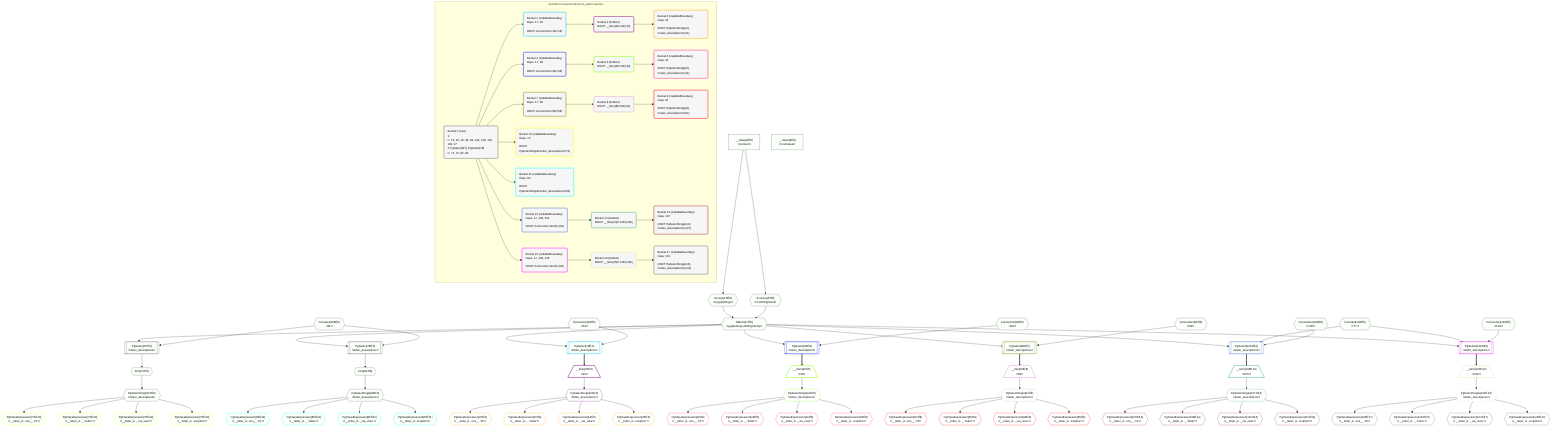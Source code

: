 %%{init: {'themeVariables': { 'fontSize': '12px'}}}%%
graph TD
    classDef path fill:#eee,stroke:#000,color:#000
    classDef plan fill:#fff,stroke-width:1px,color:#000
    classDef itemplan fill:#fff,stroke-width:2px,color:#000
    classDef unbatchedplan fill:#dff,stroke-width:1px,color:#000
    classDef sideeffectplan fill:#fcc,stroke-width:2px,color:#000
    classDef bucket fill:#f6f6f6,color:#000,stroke-width:2px,text-align:left


    %% plan dependencies
    Object17{{"Object[17∈0]<br />ᐸ{pgSettings,withPgClient}ᐳ"}}:::plan
    Access15{{"Access[15∈0]<br />ᐸ2.pgSettingsᐳ"}}:::plan
    Access16{{"Access[16∈0]<br />ᐸ2.withPgClientᐳ"}}:::plan
    Access15 & Access16 --> Object17
    PgSelect67[["PgSelect[67∈0]<br />ᐸletter_descriptionsᐳ"]]:::plan
    Constant136{{"Constant[136∈0]<br />ᐸ'B'ᐳ"}}:::plan
    Object17 & Constant136 --> PgSelect67
    PgSelect78[["PgSelect[78∈0]<br />ᐸletter_descriptionsᐳ"]]:::plan
    Object17 & Constant136 --> PgSelect78
    __Value2["__Value[2∈0]<br />ᐸcontextᐳ"]:::plan
    __Value2 --> Access15
    __Value2 --> Access16
    First71{{"First[71∈0]"}}:::plan
    PgSelect67 --> First71
    PgSelectSingle72{{"PgSelectSingle[72∈0]<br />ᐸletter_descriptionsᐳ"}}:::plan
    First71 --> PgSelectSingle72
    First82{{"First[82∈0]"}}:::plan
    PgSelect78 --> First82
    PgSelectSingle83{{"PgSelectSingle[83∈0]<br />ᐸletter_descriptionsᐳ"}}:::plan
    First82 --> PgSelectSingle83
    __Value4["__Value[4∈0]<br />ᐸrootValueᐳ"]:::plan
    Connection18{{"Connection[18∈0]<br />ᐸ14ᐳ"}}:::plan
    Connection38{{"Connection[38∈0]<br />ᐸ34ᐳ"}}:::plan
    Connection58{{"Connection[58∈0]<br />ᐸ54ᐳ"}}:::plan
    Connection104{{"Connection[104∈0]<br />ᐸ100ᐳ"}}:::plan
    Connection128{{"Connection[128∈0]<br />ᐸ124ᐳ"}}:::plan
    Constant138{{"Constant[138∈0]<br />ᐸ'C'ᐳ"}}:::plan
    PgSelect19[["PgSelect[19∈1]<br />ᐸletter_descriptionsᐳ"]]:::plan
    Object17 & Connection18 --> PgSelect19
    __Item20[/"__Item[20∈2]<br />ᐸ19ᐳ"\]:::itemplan
    PgSelect19 ==> __Item20
    PgSelectSingle21{{"PgSelectSingle[21∈2]<br />ᐸletter_descriptionsᐳ"}}:::plan
    __Item20 --> PgSelectSingle21
    PgClassExpression22{{"PgClassExpression[22∈3]<br />ᐸ__letter_d...ons__.”id”ᐳ"}}:::plan
    PgSelectSingle21 --> PgClassExpression22
    PgClassExpression23{{"PgClassExpression[23∈3]<br />ᐸ__letter_d..._.”letter”ᐳ"}}:::plan
    PgSelectSingle21 --> PgClassExpression23
    PgClassExpression24{{"PgClassExpression[24∈3]<br />ᐸ__letter_d..._via_view”ᐳ"}}:::plan
    PgSelectSingle21 --> PgClassExpression24
    PgClassExpression25{{"PgClassExpression[25∈3]<br />ᐸ__letter_d...scription”ᐳ"}}:::plan
    PgSelectSingle21 --> PgClassExpression25
    PgSelect39[["PgSelect[39∈4]<br />ᐸletter_descriptionsᐳ"]]:::plan
    Object17 & Connection38 --> PgSelect39
    __Item40[/"__Item[40∈5]<br />ᐸ39ᐳ"\]:::itemplan
    PgSelect39 ==> __Item40
    PgSelectSingle41{{"PgSelectSingle[41∈5]<br />ᐸletter_descriptionsᐳ"}}:::plan
    __Item40 --> PgSelectSingle41
    PgClassExpression42{{"PgClassExpression[42∈6]<br />ᐸ__letter_d...ons__.”id”ᐳ"}}:::plan
    PgSelectSingle41 --> PgClassExpression42
    PgClassExpression43{{"PgClassExpression[43∈6]<br />ᐸ__letter_d..._.”letter”ᐳ"}}:::plan
    PgSelectSingle41 --> PgClassExpression43
    PgClassExpression44{{"PgClassExpression[44∈6]<br />ᐸ__letter_d..._via_view”ᐳ"}}:::plan
    PgSelectSingle41 --> PgClassExpression44
    PgClassExpression45{{"PgClassExpression[45∈6]<br />ᐸ__letter_d...scription”ᐳ"}}:::plan
    PgSelectSingle41 --> PgClassExpression45
    PgSelect59[["PgSelect[59∈7]<br />ᐸletter_descriptionsᐳ"]]:::plan
    Object17 & Connection58 --> PgSelect59
    __Item60[/"__Item[60∈8]<br />ᐸ59ᐳ"\]:::itemplan
    PgSelect59 ==> __Item60
    PgSelectSingle61{{"PgSelectSingle[61∈8]<br />ᐸletter_descriptionsᐳ"}}:::plan
    __Item60 --> PgSelectSingle61
    PgClassExpression62{{"PgClassExpression[62∈9]<br />ᐸ__letter_d...ons__.”id”ᐳ"}}:::plan
    PgSelectSingle61 --> PgClassExpression62
    PgClassExpression63{{"PgClassExpression[63∈9]<br />ᐸ__letter_d..._.”letter”ᐳ"}}:::plan
    PgSelectSingle61 --> PgClassExpression63
    PgClassExpression64{{"PgClassExpression[64∈9]<br />ᐸ__letter_d..._via_view”ᐳ"}}:::plan
    PgSelectSingle61 --> PgClassExpression64
    PgClassExpression65{{"PgClassExpression[65∈9]<br />ᐸ__letter_d...scription”ᐳ"}}:::plan
    PgSelectSingle61 --> PgClassExpression65
    PgClassExpression73{{"PgClassExpression[73∈10]<br />ᐸ__letter_d...ons__.”id”ᐳ"}}:::plan
    PgSelectSingle72 --> PgClassExpression73
    PgClassExpression74{{"PgClassExpression[74∈10]<br />ᐸ__letter_d..._.”letter”ᐳ"}}:::plan
    PgSelectSingle72 --> PgClassExpression74
    PgClassExpression75{{"PgClassExpression[75∈10]<br />ᐸ__letter_d..._via_view”ᐳ"}}:::plan
    PgSelectSingle72 --> PgClassExpression75
    PgClassExpression76{{"PgClassExpression[76∈10]<br />ᐸ__letter_d...scription”ᐳ"}}:::plan
    PgSelectSingle72 --> PgClassExpression76
    PgClassExpression84{{"PgClassExpression[84∈11]<br />ᐸ__letter_d...ons__.”id”ᐳ"}}:::plan
    PgSelectSingle83 --> PgClassExpression84
    PgClassExpression85{{"PgClassExpression[85∈11]<br />ᐸ__letter_d..._.”letter”ᐳ"}}:::plan
    PgSelectSingle83 --> PgClassExpression85
    PgClassExpression86{{"PgClassExpression[86∈11]<br />ᐸ__letter_d..._via_view”ᐳ"}}:::plan
    PgSelectSingle83 --> PgClassExpression86
    PgClassExpression87{{"PgClassExpression[87∈11]<br />ᐸ__letter_d...scription”ᐳ"}}:::plan
    PgSelectSingle83 --> PgClassExpression87
    PgSelect105[["PgSelect[105∈12]<br />ᐸletter_descriptionsᐳ"]]:::plan
    Object17 & Constant138 & Connection104 --> PgSelect105
    __Item106[/"__Item[106∈13]<br />ᐸ105ᐳ"\]:::itemplan
    PgSelect105 ==> __Item106
    PgSelectSingle107{{"PgSelectSingle[107∈13]<br />ᐸletter_descriptionsᐳ"}}:::plan
    __Item106 --> PgSelectSingle107
    PgClassExpression108{{"PgClassExpression[108∈14]<br />ᐸ__letter_d...ons__.”id”ᐳ"}}:::plan
    PgSelectSingle107 --> PgClassExpression108
    PgClassExpression109{{"PgClassExpression[109∈14]<br />ᐸ__letter_d..._.”letter”ᐳ"}}:::plan
    PgSelectSingle107 --> PgClassExpression109
    PgClassExpression110{{"PgClassExpression[110∈14]<br />ᐸ__letter_d..._via_view”ᐳ"}}:::plan
    PgSelectSingle107 --> PgClassExpression110
    PgClassExpression111{{"PgClassExpression[111∈14]<br />ᐸ__letter_d...scription”ᐳ"}}:::plan
    PgSelectSingle107 --> PgClassExpression111
    PgSelect129[["PgSelect[129∈15]<br />ᐸletter_descriptionsᐳ"]]:::plan
    Object17 & Constant138 & Connection128 --> PgSelect129
    __Item130[/"__Item[130∈16]<br />ᐸ129ᐳ"\]:::itemplan
    PgSelect129 ==> __Item130
    PgSelectSingle131{{"PgSelectSingle[131∈16]<br />ᐸletter_descriptionsᐳ"}}:::plan
    __Item130 --> PgSelectSingle131
    PgClassExpression132{{"PgClassExpression[132∈17]<br />ᐸ__letter_d...ons__.”id”ᐳ"}}:::plan
    PgSelectSingle131 --> PgClassExpression132
    PgClassExpression133{{"PgClassExpression[133∈17]<br />ᐸ__letter_d..._.”letter”ᐳ"}}:::plan
    PgSelectSingle131 --> PgClassExpression133
    PgClassExpression134{{"PgClassExpression[134∈17]<br />ᐸ__letter_d..._via_view”ᐳ"}}:::plan
    PgSelectSingle131 --> PgClassExpression134
    PgClassExpression135{{"PgClassExpression[135∈17]<br />ᐸ__letter_d...scription”ᐳ"}}:::plan
    PgSelectSingle131 --> PgClassExpression135

    %% define steps

    subgraph "Buckets for queries/v4/enum_tables.queries"
    Bucket0("Bucket 0 (root)<br />1: <br />ᐳ: 15, 16, 18, 38, 58, 104, 128, 136, 138, 17<br />2: PgSelect[67], PgSelect[78]<br />ᐳ: 71, 72, 82, 83"):::bucket
    classDef bucket0 stroke:#696969
    class Bucket0,__Value2,__Value4,Access15,Access16,Object17,Connection18,Connection38,Connection58,PgSelect67,First71,PgSelectSingle72,PgSelect78,First82,PgSelectSingle83,Connection104,Connection128,Constant136,Constant138 bucket0
    Bucket1("Bucket 1 (nullableBoundary)<br />Deps: 17, 18<br /><br />ROOT Connectionᐸ14ᐳ[18]"):::bucket
    classDef bucket1 stroke:#00bfff
    class Bucket1,PgSelect19 bucket1
    Bucket2("Bucket 2 (listItem)<br />ROOT __Item{2}ᐸ19ᐳ[20]"):::bucket
    classDef bucket2 stroke:#7f007f
    class Bucket2,__Item20,PgSelectSingle21 bucket2
    Bucket3("Bucket 3 (nullableBoundary)<br />Deps: 21<br /><br />ROOT PgSelectSingle{2}ᐸletter_descriptionsᐳ[21]"):::bucket
    classDef bucket3 stroke:#ffa500
    class Bucket3,PgClassExpression22,PgClassExpression23,PgClassExpression24,PgClassExpression25 bucket3
    Bucket4("Bucket 4 (nullableBoundary)<br />Deps: 17, 38<br /><br />ROOT Connectionᐸ34ᐳ[38]"):::bucket
    classDef bucket4 stroke:#0000ff
    class Bucket4,PgSelect39 bucket4
    Bucket5("Bucket 5 (listItem)<br />ROOT __Item{5}ᐸ39ᐳ[40]"):::bucket
    classDef bucket5 stroke:#7fff00
    class Bucket5,__Item40,PgSelectSingle41 bucket5
    Bucket6("Bucket 6 (nullableBoundary)<br />Deps: 41<br /><br />ROOT PgSelectSingle{5}ᐸletter_descriptionsᐳ[41]"):::bucket
    classDef bucket6 stroke:#ff1493
    class Bucket6,PgClassExpression42,PgClassExpression43,PgClassExpression44,PgClassExpression45 bucket6
    Bucket7("Bucket 7 (nullableBoundary)<br />Deps: 17, 58<br /><br />ROOT Connectionᐸ54ᐳ[58]"):::bucket
    classDef bucket7 stroke:#808000
    class Bucket7,PgSelect59 bucket7
    Bucket8("Bucket 8 (listItem)<br />ROOT __Item{8}ᐸ59ᐳ[60]"):::bucket
    classDef bucket8 stroke:#dda0dd
    class Bucket8,__Item60,PgSelectSingle61 bucket8
    Bucket9("Bucket 9 (nullableBoundary)<br />Deps: 61<br /><br />ROOT PgSelectSingle{8}ᐸletter_descriptionsᐳ[61]"):::bucket
    classDef bucket9 stroke:#ff0000
    class Bucket9,PgClassExpression62,PgClassExpression63,PgClassExpression64,PgClassExpression65 bucket9
    Bucket10("Bucket 10 (nullableBoundary)<br />Deps: 72<br /><br />ROOT PgSelectSingleᐸletter_descriptionsᐳ[72]"):::bucket
    classDef bucket10 stroke:#ffff00
    class Bucket10,PgClassExpression73,PgClassExpression74,PgClassExpression75,PgClassExpression76 bucket10
    Bucket11("Bucket 11 (nullableBoundary)<br />Deps: 83<br /><br />ROOT PgSelectSingleᐸletter_descriptionsᐳ[83]"):::bucket
    classDef bucket11 stroke:#00ffff
    class Bucket11,PgClassExpression84,PgClassExpression85,PgClassExpression86,PgClassExpression87 bucket11
    Bucket12("Bucket 12 (nullableBoundary)<br />Deps: 17, 138, 104<br /><br />ROOT Connectionᐸ100ᐳ[104]"):::bucket
    classDef bucket12 stroke:#4169e1
    class Bucket12,PgSelect105 bucket12
    Bucket13("Bucket 13 (listItem)<br />ROOT __Item{13}ᐸ105ᐳ[106]"):::bucket
    classDef bucket13 stroke:#3cb371
    class Bucket13,__Item106,PgSelectSingle107 bucket13
    Bucket14("Bucket 14 (nullableBoundary)<br />Deps: 107<br /><br />ROOT PgSelectSingle{13}ᐸletter_descriptionsᐳ[107]"):::bucket
    classDef bucket14 stroke:#a52a2a
    class Bucket14,PgClassExpression108,PgClassExpression109,PgClassExpression110,PgClassExpression111 bucket14
    Bucket15("Bucket 15 (nullableBoundary)<br />Deps: 17, 138, 128<br /><br />ROOT Connectionᐸ124ᐳ[128]"):::bucket
    classDef bucket15 stroke:#ff00ff
    class Bucket15,PgSelect129 bucket15
    Bucket16("Bucket 16 (listItem)<br />ROOT __Item{16}ᐸ129ᐳ[130]"):::bucket
    classDef bucket16 stroke:#f5deb3
    class Bucket16,__Item130,PgSelectSingle131 bucket16
    Bucket17("Bucket 17 (nullableBoundary)<br />Deps: 131<br /><br />ROOT PgSelectSingle{16}ᐸletter_descriptionsᐳ[131]"):::bucket
    classDef bucket17 stroke:#696969
    class Bucket17,PgClassExpression132,PgClassExpression133,PgClassExpression134,PgClassExpression135 bucket17
    Bucket0 --> Bucket1 & Bucket4 & Bucket7 & Bucket10 & Bucket11 & Bucket12 & Bucket15
    Bucket1 --> Bucket2
    Bucket2 --> Bucket3
    Bucket4 --> Bucket5
    Bucket5 --> Bucket6
    Bucket7 --> Bucket8
    Bucket8 --> Bucket9
    Bucket12 --> Bucket13
    Bucket13 --> Bucket14
    Bucket15 --> Bucket16
    Bucket16 --> Bucket17
    classDef unary fill:#fafffa,borderWidth:8px
    class Object17,PgSelect67,PgSelect78,Access15,Access16,First71,PgSelectSingle72,First82,PgSelectSingle83,__Value2,__Value4,Connection18,Connection38,Connection58,Connection104,Connection128,Constant136,Constant138,PgSelect19,PgSelect39,PgSelect59,PgClassExpression73,PgClassExpression74,PgClassExpression75,PgClassExpression76,PgClassExpression84,PgClassExpression85,PgClassExpression86,PgClassExpression87,PgSelect105,PgSelect129 unary
    end